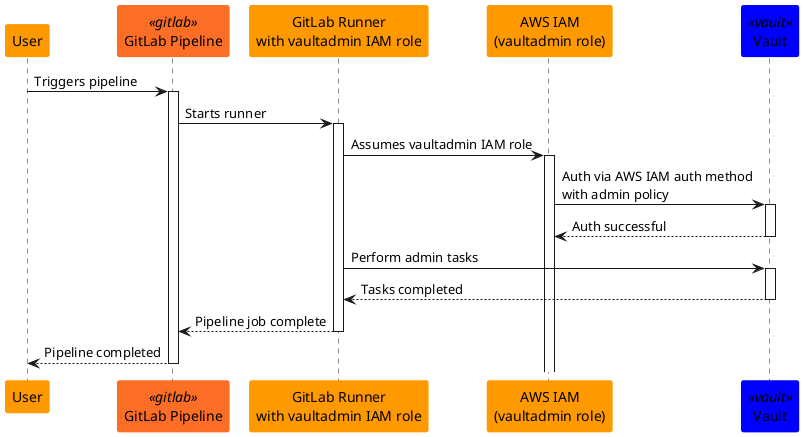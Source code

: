 @startuml
!define AWSCOLOR #FF9900
!define GITLABCOLOR #FC6D26
!define VAULTCOLOR #0000FF

' Setting background and border colors for participants
skinparam ParticipantBackgroundColor AWSCOLOR
skinparam ParticipantBorderColor AWSCOLOR
skinparam ParticipantBackgroundColor<<gitlab>> GITLABCOLOR
skinparam ParticipantBorderColor<<gitlab>> GITLABCOLOR
skinparam ParticipantBackgroundColor<<vault>> VAULTCOLOR
skinparam ParticipantBorderColor<<vault>> VAULTCOLOR

participant User
participant "GitLab Pipeline" as GitLab <<gitlab>>
participant "GitLab Runner\nwith vaultadmin IAM role" as Runner
participant "AWS IAM\n(vaultadmin role)" as IAM
participant Vault <<vault>>

User -> GitLab : Triggers pipeline
activate GitLab

GitLab -> Runner : Starts runner
activate Runner

Runner -> IAM : Assumes vaultadmin IAM role
activate IAM

IAM -> Vault : Auth via AWS IAM auth method\nwith admin policy
activate Vault

Vault --> IAM : Auth successful
deactivate Vault

Runner -> Vault : Perform admin tasks
activate Vault

Vault --> Runner : Tasks completed
deactivate Vault

Runner --> GitLab : Pipeline job complete
deactivate Runner

GitLab --> User : Pipeline completed
deactivate GitLab
@enduml
